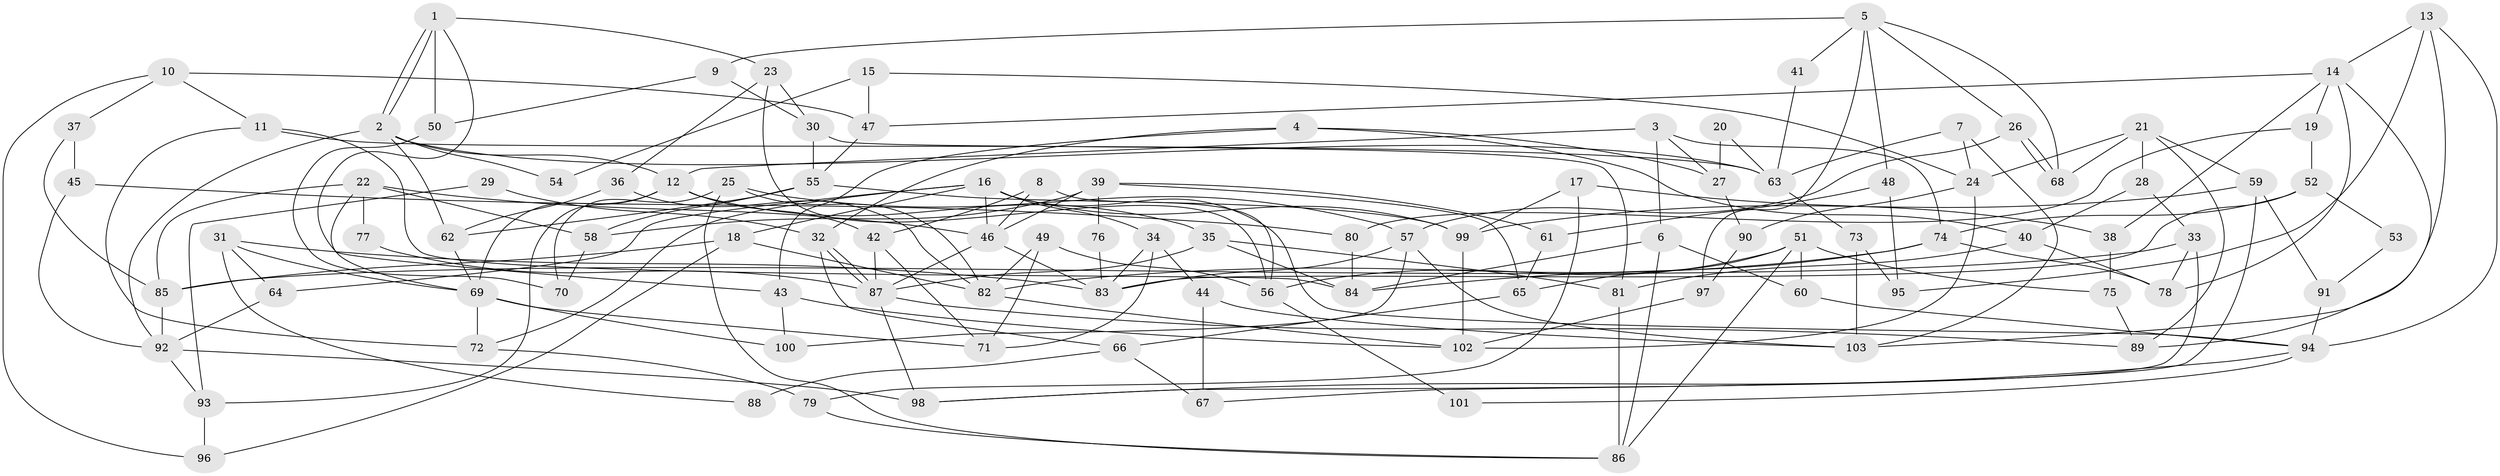 // coarse degree distribution, {8: 0.029850746268656716, 6: 0.1791044776119403, 7: 0.1044776119402985, 3: 0.23880597014925373, 5: 0.07462686567164178, 4: 0.22388059701492538, 11: 0.014925373134328358, 2: 0.07462686567164178, 10: 0.014925373134328358, 9: 0.04477611940298507}
// Generated by graph-tools (version 1.1) at 2025/24/03/03/25 07:24:02]
// undirected, 103 vertices, 206 edges
graph export_dot {
graph [start="1"]
  node [color=gray90,style=filled];
  1;
  2;
  3;
  4;
  5;
  6;
  7;
  8;
  9;
  10;
  11;
  12;
  13;
  14;
  15;
  16;
  17;
  18;
  19;
  20;
  21;
  22;
  23;
  24;
  25;
  26;
  27;
  28;
  29;
  30;
  31;
  32;
  33;
  34;
  35;
  36;
  37;
  38;
  39;
  40;
  41;
  42;
  43;
  44;
  45;
  46;
  47;
  48;
  49;
  50;
  51;
  52;
  53;
  54;
  55;
  56;
  57;
  58;
  59;
  60;
  61;
  62;
  63;
  64;
  65;
  66;
  67;
  68;
  69;
  70;
  71;
  72;
  73;
  74;
  75;
  76;
  77;
  78;
  79;
  80;
  81;
  82;
  83;
  84;
  85;
  86;
  87;
  88;
  89;
  90;
  91;
  92;
  93;
  94;
  95;
  96;
  97;
  98;
  99;
  100;
  101;
  102;
  103;
  1 -- 2;
  1 -- 2;
  1 -- 23;
  1 -- 43;
  1 -- 50;
  2 -- 12;
  2 -- 54;
  2 -- 62;
  2 -- 63;
  2 -- 92;
  3 -- 12;
  3 -- 6;
  3 -- 27;
  3 -- 74;
  4 -- 43;
  4 -- 40;
  4 -- 27;
  4 -- 32;
  5 -- 26;
  5 -- 9;
  5 -- 41;
  5 -- 48;
  5 -- 68;
  5 -- 97;
  6 -- 86;
  6 -- 84;
  6 -- 60;
  7 -- 24;
  7 -- 63;
  7 -- 103;
  8 -- 46;
  8 -- 42;
  8 -- 56;
  9 -- 50;
  9 -- 30;
  10 -- 11;
  10 -- 96;
  10 -- 37;
  10 -- 47;
  11 -- 72;
  11 -- 84;
  11 -- 63;
  12 -- 69;
  12 -- 42;
  12 -- 35;
  12 -- 93;
  13 -- 94;
  13 -- 95;
  13 -- 14;
  13 -- 103;
  14 -- 78;
  14 -- 19;
  14 -- 38;
  14 -- 47;
  14 -- 89;
  15 -- 24;
  15 -- 47;
  15 -- 54;
  16 -- 94;
  16 -- 99;
  16 -- 18;
  16 -- 34;
  16 -- 46;
  16 -- 64;
  16 -- 72;
  17 -- 99;
  17 -- 38;
  17 -- 79;
  18 -- 85;
  18 -- 82;
  18 -- 96;
  19 -- 80;
  19 -- 52;
  20 -- 27;
  20 -- 63;
  21 -- 89;
  21 -- 68;
  21 -- 24;
  21 -- 28;
  21 -- 59;
  22 -- 69;
  22 -- 46;
  22 -- 58;
  22 -- 77;
  22 -- 85;
  23 -- 56;
  23 -- 36;
  23 -- 30;
  24 -- 90;
  24 -- 102;
  25 -- 57;
  25 -- 82;
  25 -- 70;
  25 -- 86;
  26 -- 57;
  26 -- 68;
  26 -- 68;
  27 -- 90;
  28 -- 33;
  28 -- 40;
  29 -- 32;
  29 -- 93;
  30 -- 81;
  30 -- 55;
  31 -- 83;
  31 -- 64;
  31 -- 69;
  31 -- 88;
  32 -- 87;
  32 -- 87;
  32 -- 66;
  33 -- 78;
  33 -- 98;
  33 -- 85;
  34 -- 83;
  34 -- 44;
  34 -- 71;
  35 -- 87;
  35 -- 81;
  35 -- 84;
  36 -- 62;
  36 -- 82;
  37 -- 85;
  37 -- 45;
  38 -- 75;
  39 -- 65;
  39 -- 58;
  39 -- 46;
  39 -- 61;
  39 -- 76;
  40 -- 81;
  40 -- 78;
  41 -- 63;
  42 -- 87;
  42 -- 71;
  43 -- 102;
  43 -- 100;
  44 -- 103;
  44 -- 67;
  45 -- 92;
  45 -- 80;
  46 -- 83;
  46 -- 87;
  47 -- 55;
  48 -- 61;
  48 -- 95;
  49 -- 71;
  49 -- 82;
  49 -- 56;
  50 -- 70;
  51 -- 56;
  51 -- 86;
  51 -- 60;
  51 -- 65;
  51 -- 75;
  52 -- 83;
  52 -- 53;
  52 -- 74;
  53 -- 91;
  55 -- 58;
  55 -- 62;
  55 -- 99;
  56 -- 101;
  57 -- 100;
  57 -- 103;
  57 -- 83;
  58 -- 70;
  59 -- 99;
  59 -- 67;
  59 -- 91;
  60 -- 94;
  61 -- 65;
  62 -- 69;
  63 -- 73;
  64 -- 92;
  65 -- 66;
  66 -- 67;
  66 -- 88;
  69 -- 71;
  69 -- 72;
  69 -- 100;
  72 -- 79;
  73 -- 103;
  73 -- 95;
  74 -- 78;
  74 -- 82;
  74 -- 84;
  75 -- 89;
  76 -- 83;
  77 -- 87;
  79 -- 86;
  80 -- 84;
  81 -- 86;
  82 -- 102;
  85 -- 92;
  87 -- 89;
  87 -- 98;
  90 -- 97;
  91 -- 94;
  92 -- 93;
  92 -- 98;
  93 -- 96;
  94 -- 98;
  94 -- 101;
  97 -- 102;
  99 -- 102;
}
